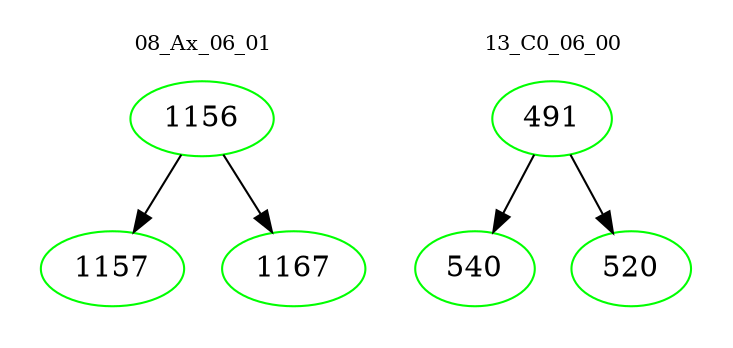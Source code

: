 digraph{
subgraph cluster_0 {
color = white
label = "08_Ax_06_01";
fontsize=10;
T0_1156 [label="1156", color="green"]
T0_1156 -> T0_1157 [color="black"]
T0_1157 [label="1157", color="green"]
T0_1156 -> T0_1167 [color="black"]
T0_1167 [label="1167", color="green"]
}
subgraph cluster_1 {
color = white
label = "13_C0_06_00";
fontsize=10;
T1_491 [label="491", color="green"]
T1_491 -> T1_540 [color="black"]
T1_540 [label="540", color="green"]
T1_491 -> T1_520 [color="black"]
T1_520 [label="520", color="green"]
}
}
